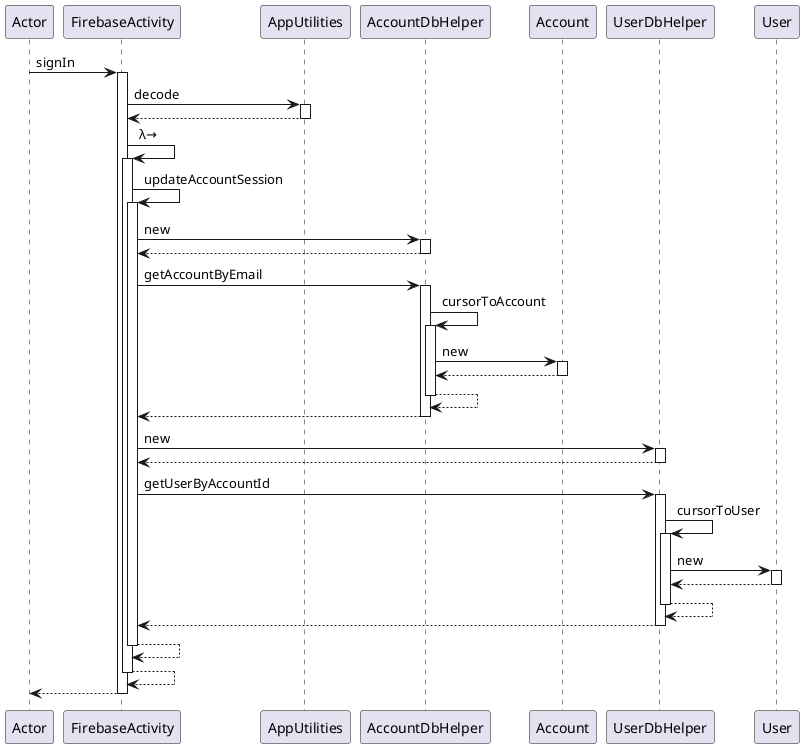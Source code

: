 @startuml
participant Actor
Actor -> FirebaseActivity : signIn
activate FirebaseActivity
FirebaseActivity -> AppUtilities : decode
activate AppUtilities
AppUtilities --> FirebaseActivity
deactivate AppUtilities
FirebaseActivity -> FirebaseActivity : λ→
activate FirebaseActivity
FirebaseActivity -> FirebaseActivity : updateAccountSession
activate FirebaseActivity
FirebaseActivity -> AccountDbHelper : new
activate AccountDbHelper
AccountDbHelper --> FirebaseActivity
deactivate AccountDbHelper
FirebaseActivity -> AccountDbHelper : getAccountByEmail
activate AccountDbHelper
AccountDbHelper -> AccountDbHelper : cursorToAccount
activate AccountDbHelper
AccountDbHelper -> Account : new
activate Account
Account --> AccountDbHelper
deactivate Account
AccountDbHelper --> AccountDbHelper
deactivate AccountDbHelper
AccountDbHelper --> FirebaseActivity
deactivate AccountDbHelper
FirebaseActivity -> UserDbHelper : new
activate UserDbHelper
UserDbHelper --> FirebaseActivity
deactivate UserDbHelper
FirebaseActivity -> UserDbHelper : getUserByAccountId
activate UserDbHelper
UserDbHelper -> UserDbHelper : cursorToUser
activate UserDbHelper
UserDbHelper -> User : new
activate User
User --> UserDbHelper
deactivate User
UserDbHelper --> UserDbHelper
deactivate UserDbHelper
UserDbHelper --> FirebaseActivity
deactivate UserDbHelper
FirebaseActivity --> FirebaseActivity
deactivate FirebaseActivity
FirebaseActivity --> FirebaseActivity
deactivate FirebaseActivity
return
@enduml